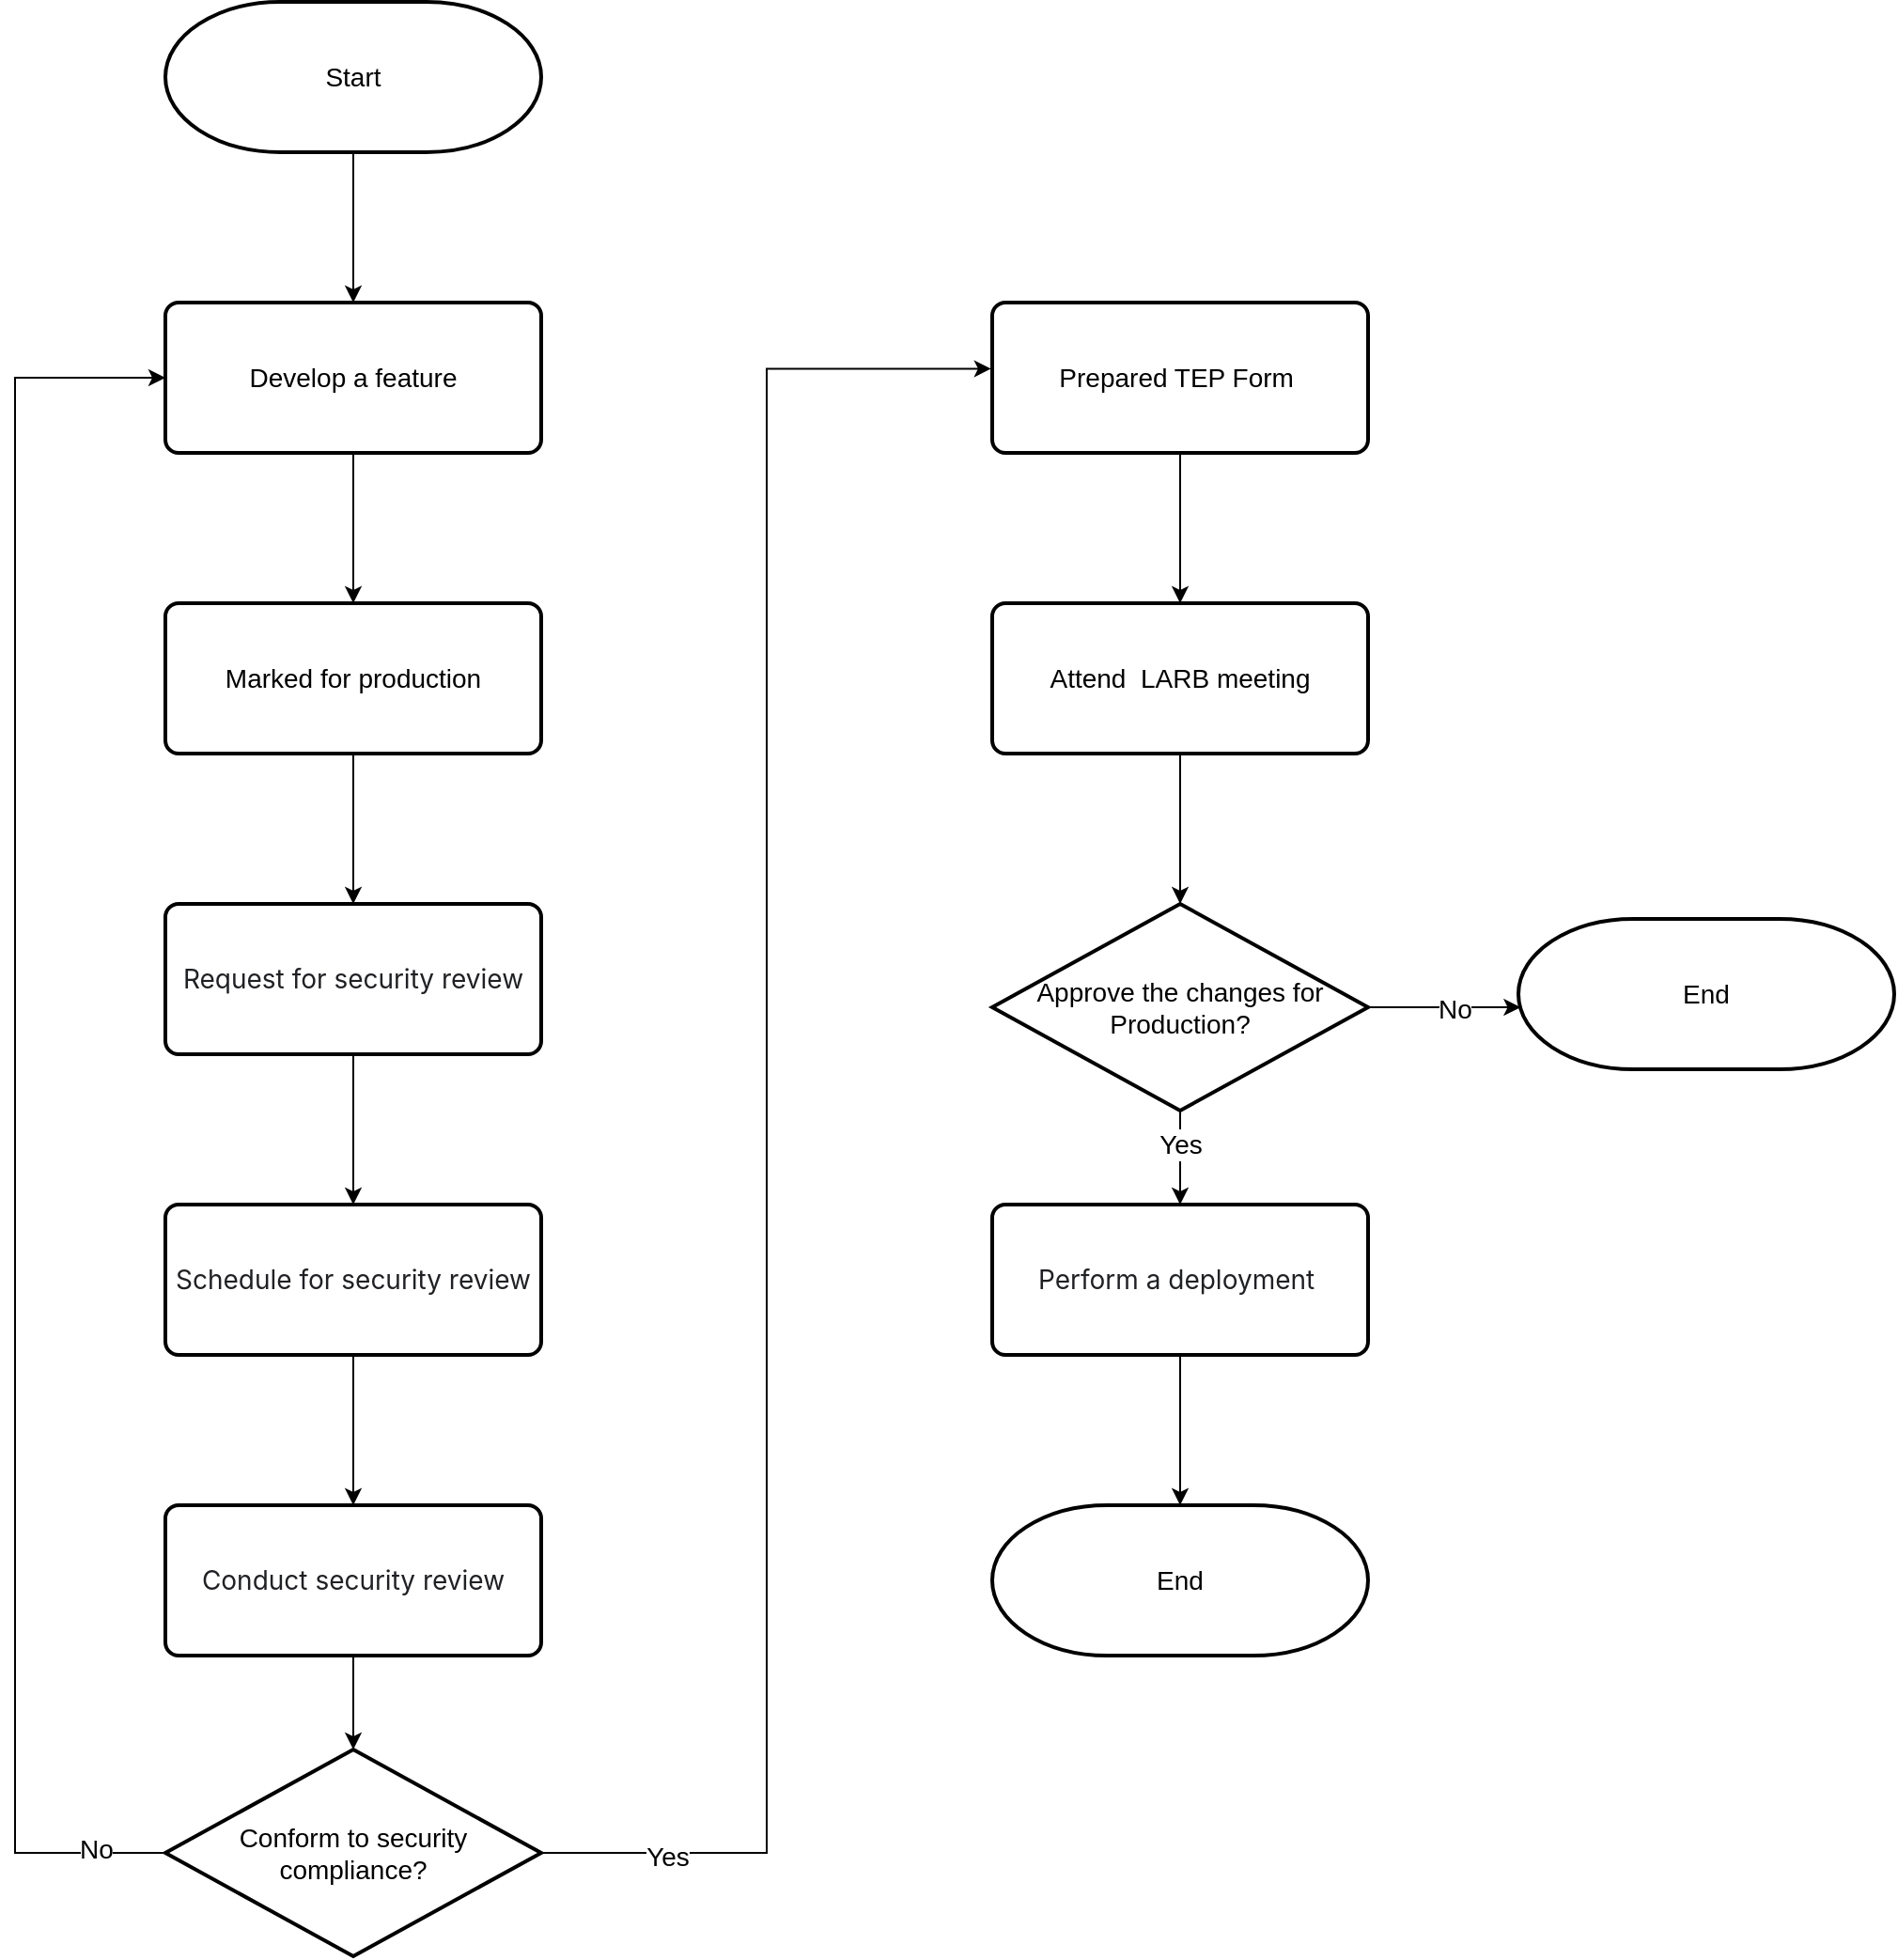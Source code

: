 <mxfile version="28.2.5">
  <diagram name="Page-1" id="VqGWRa54wzq0K6yluBhY">
    <mxGraphModel dx="943" dy="1173" grid="1" gridSize="10" guides="1" tooltips="1" connect="1" arrows="1" fold="1" page="1" pageScale="1" pageWidth="827" pageHeight="1169" math="0" shadow="0">
      <root>
        <mxCell id="0" />
        <mxCell id="1" parent="0" />
        <mxCell id="KtnQcg4md3mQNJ4BnMV1-13" style="edgeStyle=orthogonalEdgeStyle;rounded=0;orthogonalLoop=1;jettySize=auto;html=1;fontSize=14;" edge="1" parent="1" source="KtnQcg4md3mQNJ4BnMV1-1" target="KtnQcg4md3mQNJ4BnMV1-7">
          <mxGeometry relative="1" as="geometry" />
        </mxCell>
        <mxCell id="KtnQcg4md3mQNJ4BnMV1-1" value="Start" style="strokeWidth=2;html=1;shape=mxgraph.flowchart.terminator;whiteSpace=wrap;fontSize=14;" vertex="1" parent="1">
          <mxGeometry x="120" y="40" width="200" height="80" as="geometry" />
        </mxCell>
        <mxCell id="KtnQcg4md3mQNJ4BnMV1-2" value="End" style="strokeWidth=2;html=1;shape=mxgraph.flowchart.terminator;whiteSpace=wrap;fontSize=14;" vertex="1" parent="1">
          <mxGeometry x="840" y="528" width="200" height="80" as="geometry" />
        </mxCell>
        <mxCell id="KtnQcg4md3mQNJ4BnMV1-15" style="edgeStyle=orthogonalEdgeStyle;rounded=0;orthogonalLoop=1;jettySize=auto;html=1;fontSize=14;" edge="1" parent="1" source="KtnQcg4md3mQNJ4BnMV1-3" target="KtnQcg4md3mQNJ4BnMV1-4">
          <mxGeometry relative="1" as="geometry" />
        </mxCell>
        <mxCell id="KtnQcg4md3mQNJ4BnMV1-3" value="Marked for production" style="rounded=1;whiteSpace=wrap;html=1;absoluteArcSize=1;arcSize=14;strokeWidth=2;fontSize=14;" vertex="1" parent="1">
          <mxGeometry x="120" y="360" width="200" height="80" as="geometry" />
        </mxCell>
        <mxCell id="KtnQcg4md3mQNJ4BnMV1-16" style="edgeStyle=orthogonalEdgeStyle;rounded=0;orthogonalLoop=1;jettySize=auto;html=1;fontSize=14;" edge="1" parent="1" source="KtnQcg4md3mQNJ4BnMV1-4" target="KtnQcg4md3mQNJ4BnMV1-5">
          <mxGeometry relative="1" as="geometry" />
        </mxCell>
        <mxCell id="KtnQcg4md3mQNJ4BnMV1-4" value="&lt;span style=&quot;caret-color: rgb(32, 33, 36); color: rgb(32, 33, 36); font-family: -apple-system, BlinkMacSystemFont, &amp;quot;Segoe UI&amp;quot;, Roboto, &amp;quot;Helvetica Neue&amp;quot;, Arial, &amp;quot;Noto Sans&amp;quot;, sans-serif, &amp;quot;Apple Color Emoji&amp;quot;, &amp;quot;Segoe UI Emoji&amp;quot;, &amp;quot;Segoe UI Symbol&amp;quot;, &amp;quot;Noto Color Emoji&amp;quot;; text-align: start; white-space-collapse: preserve-breaks; background-color: rgb(255, 255, 255);&quot;&gt;&lt;font&gt;Request for security review&lt;/font&gt;&lt;/span&gt;" style="rounded=1;whiteSpace=wrap;html=1;absoluteArcSize=1;arcSize=14;strokeWidth=2;fontSize=14;" vertex="1" parent="1">
          <mxGeometry x="120" y="520" width="200" height="80" as="geometry" />
        </mxCell>
        <mxCell id="KtnQcg4md3mQNJ4BnMV1-17" style="edgeStyle=orthogonalEdgeStyle;rounded=0;orthogonalLoop=1;jettySize=auto;html=1;fontSize=14;" edge="1" parent="1" source="KtnQcg4md3mQNJ4BnMV1-5" target="KtnQcg4md3mQNJ4BnMV1-6">
          <mxGeometry relative="1" as="geometry" />
        </mxCell>
        <mxCell id="KtnQcg4md3mQNJ4BnMV1-5" value="&lt;div style=&quot;text-align: start;&quot;&gt;&lt;font face=&quot;-apple-system, system-ui, Segoe UI, Roboto, Helvetica Neue, Arial, Noto Sans, sans-serif, Apple Color Emoji, Segoe UI Emoji, Segoe UI Symbol, Noto Color Emoji&quot; color=&quot;#202124&quot;&gt;&lt;span style=&quot;caret-color: rgb(32, 33, 36); white-space-collapse: preserve-breaks; background-color: rgb(255, 255, 255);&quot;&gt;Schedule for security review&lt;/span&gt;&lt;/font&gt;&lt;/div&gt;" style="rounded=1;whiteSpace=wrap;html=1;absoluteArcSize=1;arcSize=14;strokeWidth=2;fontSize=14;" vertex="1" parent="1">
          <mxGeometry x="120" y="680" width="200" height="80" as="geometry" />
        </mxCell>
        <mxCell id="KtnQcg4md3mQNJ4BnMV1-6" value="&lt;div style=&quot;text-align: start;&quot;&gt;&lt;font face=&quot;-apple-system, system-ui, Segoe UI, Roboto, Helvetica Neue, Arial, Noto Sans, sans-serif, Apple Color Emoji, Segoe UI Emoji, Segoe UI Symbol, Noto Color Emoji&quot; color=&quot;#202124&quot;&gt;&lt;span style=&quot;caret-color: rgb(32, 33, 36); white-space-collapse: preserve-breaks; background-color: rgb(255, 255, 255);&quot;&gt;Conduct security review&lt;/span&gt;&lt;/font&gt;&lt;/div&gt;" style="rounded=1;whiteSpace=wrap;html=1;absoluteArcSize=1;arcSize=14;strokeWidth=2;fontSize=14;" vertex="1" parent="1">
          <mxGeometry x="120" y="840" width="200" height="80" as="geometry" />
        </mxCell>
        <mxCell id="KtnQcg4md3mQNJ4BnMV1-7" value="Develop a feature" style="rounded=1;whiteSpace=wrap;html=1;absoluteArcSize=1;arcSize=14;strokeWidth=2;fontSize=14;" vertex="1" parent="1">
          <mxGeometry x="120" y="200" width="200" height="80" as="geometry" />
        </mxCell>
        <mxCell id="KtnQcg4md3mQNJ4BnMV1-21" style="edgeStyle=orthogonalEdgeStyle;rounded=0;orthogonalLoop=1;jettySize=auto;html=1;entryX=0;entryY=0.5;entryDx=0;entryDy=0;fontSize=14;" edge="1" parent="1" source="KtnQcg4md3mQNJ4BnMV1-8" target="KtnQcg4md3mQNJ4BnMV1-7">
          <mxGeometry relative="1" as="geometry">
            <Array as="points">
              <mxPoint x="40" y="1025" />
              <mxPoint x="40" y="240" />
            </Array>
          </mxGeometry>
        </mxCell>
        <mxCell id="KtnQcg4md3mQNJ4BnMV1-22" value="No" style="edgeLabel;html=1;align=center;verticalAlign=middle;resizable=0;points=[];fontSize=14;" vertex="1" connectable="0" parent="KtnQcg4md3mQNJ4BnMV1-21">
          <mxGeometry x="-0.918" y="-2" relative="1" as="geometry">
            <mxPoint x="1" as="offset" />
          </mxGeometry>
        </mxCell>
        <mxCell id="KtnQcg4md3mQNJ4BnMV1-8" value="Conform to security compliance?" style="strokeWidth=2;html=1;shape=mxgraph.flowchart.decision;whiteSpace=wrap;fontSize=14;" vertex="1" parent="1">
          <mxGeometry x="120" y="970" width="200" height="110" as="geometry" />
        </mxCell>
        <mxCell id="KtnQcg4md3mQNJ4BnMV1-23" style="edgeStyle=orthogonalEdgeStyle;rounded=0;orthogonalLoop=1;jettySize=auto;html=1;fontSize=14;" edge="1" parent="1" source="KtnQcg4md3mQNJ4BnMV1-9" target="KtnQcg4md3mQNJ4BnMV1-10">
          <mxGeometry relative="1" as="geometry" />
        </mxCell>
        <mxCell id="KtnQcg4md3mQNJ4BnMV1-9" value="Prepared TEP Form&amp;nbsp;" style="rounded=1;whiteSpace=wrap;html=1;absoluteArcSize=1;arcSize=14;strokeWidth=2;fontSize=14;" vertex="1" parent="1">
          <mxGeometry x="560" y="200" width="200" height="80" as="geometry" />
        </mxCell>
        <mxCell id="KtnQcg4md3mQNJ4BnMV1-24" style="edgeStyle=orthogonalEdgeStyle;rounded=0;orthogonalLoop=1;jettySize=auto;html=1;fontSize=14;" edge="1" parent="1" source="KtnQcg4md3mQNJ4BnMV1-10" target="KtnQcg4md3mQNJ4BnMV1-11">
          <mxGeometry relative="1" as="geometry" />
        </mxCell>
        <mxCell id="KtnQcg4md3mQNJ4BnMV1-10" value="Attend&amp;nbsp; LARB meeting" style="rounded=1;whiteSpace=wrap;html=1;absoluteArcSize=1;arcSize=14;strokeWidth=2;fontSize=14;" vertex="1" parent="1">
          <mxGeometry x="560" y="360" width="200" height="80" as="geometry" />
        </mxCell>
        <mxCell id="KtnQcg4md3mQNJ4BnMV1-25" style="edgeStyle=orthogonalEdgeStyle;rounded=0;orthogonalLoop=1;jettySize=auto;html=1;entryX=0.5;entryY=0;entryDx=0;entryDy=0;fontSize=14;" edge="1" parent="1" source="KtnQcg4md3mQNJ4BnMV1-11" target="KtnQcg4md3mQNJ4BnMV1-12">
          <mxGeometry relative="1" as="geometry" />
        </mxCell>
        <mxCell id="KtnQcg4md3mQNJ4BnMV1-28" value="Yes" style="edgeLabel;html=1;align=center;verticalAlign=middle;resizable=0;points=[];fontSize=14;" vertex="1" connectable="0" parent="KtnQcg4md3mQNJ4BnMV1-25">
          <mxGeometry x="-0.28" relative="1" as="geometry">
            <mxPoint as="offset" />
          </mxGeometry>
        </mxCell>
        <mxCell id="KtnQcg4md3mQNJ4BnMV1-11" value="Approve the changes for Production?" style="strokeWidth=2;html=1;shape=mxgraph.flowchart.decision;whiteSpace=wrap;fontSize=14;" vertex="1" parent="1">
          <mxGeometry x="560" y="520" width="200" height="110" as="geometry" />
        </mxCell>
        <mxCell id="KtnQcg4md3mQNJ4BnMV1-12" value="&lt;div style=&quot;text-align: start;&quot;&gt;&lt;font face=&quot;-apple-system, system-ui, Segoe UI, Roboto, Helvetica Neue, Arial, Noto Sans, sans-serif, Apple Color Emoji, Segoe UI Emoji, Segoe UI Symbol, Noto Color Emoji&quot; color=&quot;#202124&quot;&gt;&lt;span style=&quot;caret-color: rgb(32, 33, 36); white-space-collapse: preserve-breaks; background-color: rgb(255, 255, 255);&quot;&gt;Perform a deployment&amp;nbsp;&lt;/span&gt;&lt;/font&gt;&lt;/div&gt;" style="rounded=1;whiteSpace=wrap;html=1;absoluteArcSize=1;arcSize=14;strokeWidth=2;fontSize=14;" vertex="1" parent="1">
          <mxGeometry x="560" y="680" width="200" height="80" as="geometry" />
        </mxCell>
        <mxCell id="KtnQcg4md3mQNJ4BnMV1-14" style="edgeStyle=orthogonalEdgeStyle;rounded=0;orthogonalLoop=1;jettySize=auto;html=1;entryX=0.5;entryY=0;entryDx=0;entryDy=0;fontSize=14;" edge="1" parent="1" source="KtnQcg4md3mQNJ4BnMV1-7" target="KtnQcg4md3mQNJ4BnMV1-3">
          <mxGeometry relative="1" as="geometry" />
        </mxCell>
        <mxCell id="KtnQcg4md3mQNJ4BnMV1-18" style="edgeStyle=orthogonalEdgeStyle;rounded=0;orthogonalLoop=1;jettySize=auto;html=1;entryX=0.5;entryY=0;entryDx=0;entryDy=0;entryPerimeter=0;fontSize=14;" edge="1" parent="1" source="KtnQcg4md3mQNJ4BnMV1-6" target="KtnQcg4md3mQNJ4BnMV1-8">
          <mxGeometry relative="1" as="geometry" />
        </mxCell>
        <mxCell id="KtnQcg4md3mQNJ4BnMV1-19" style="edgeStyle=orthogonalEdgeStyle;rounded=0;orthogonalLoop=1;jettySize=auto;html=1;entryX=-0.003;entryY=0.44;entryDx=0;entryDy=0;entryPerimeter=0;fontSize=14;" edge="1" parent="1" source="KtnQcg4md3mQNJ4BnMV1-8" target="KtnQcg4md3mQNJ4BnMV1-9">
          <mxGeometry relative="1" as="geometry" />
        </mxCell>
        <mxCell id="KtnQcg4md3mQNJ4BnMV1-20" value="Yes" style="edgeLabel;html=1;align=center;verticalAlign=middle;resizable=0;points=[];fontSize=14;" vertex="1" connectable="0" parent="KtnQcg4md3mQNJ4BnMV1-19">
          <mxGeometry x="-0.873" y="-2" relative="1" as="geometry">
            <mxPoint x="1" as="offset" />
          </mxGeometry>
        </mxCell>
        <mxCell id="KtnQcg4md3mQNJ4BnMV1-26" style="edgeStyle=orthogonalEdgeStyle;rounded=0;orthogonalLoop=1;jettySize=auto;html=1;entryX=0.006;entryY=0.588;entryDx=0;entryDy=0;entryPerimeter=0;fontSize=14;" edge="1" parent="1" source="KtnQcg4md3mQNJ4BnMV1-11" target="KtnQcg4md3mQNJ4BnMV1-2">
          <mxGeometry relative="1" as="geometry" />
        </mxCell>
        <mxCell id="KtnQcg4md3mQNJ4BnMV1-27" value="No" style="edgeLabel;html=1;align=center;verticalAlign=middle;resizable=0;points=[];fontSize=14;" vertex="1" connectable="0" parent="KtnQcg4md3mQNJ4BnMV1-26">
          <mxGeometry x="0.121" y="-1" relative="1" as="geometry">
            <mxPoint as="offset" />
          </mxGeometry>
        </mxCell>
        <mxCell id="KtnQcg4md3mQNJ4BnMV1-29" value="End" style="strokeWidth=2;html=1;shape=mxgraph.flowchart.terminator;whiteSpace=wrap;fontSize=14;" vertex="1" parent="1">
          <mxGeometry x="560" y="840" width="200" height="80" as="geometry" />
        </mxCell>
        <mxCell id="KtnQcg4md3mQNJ4BnMV1-30" style="edgeStyle=orthogonalEdgeStyle;rounded=0;orthogonalLoop=1;jettySize=auto;html=1;entryX=0.5;entryY=0;entryDx=0;entryDy=0;entryPerimeter=0;fontSize=14;" edge="1" parent="1" source="KtnQcg4md3mQNJ4BnMV1-12" target="KtnQcg4md3mQNJ4BnMV1-29">
          <mxGeometry relative="1" as="geometry" />
        </mxCell>
      </root>
    </mxGraphModel>
  </diagram>
</mxfile>
